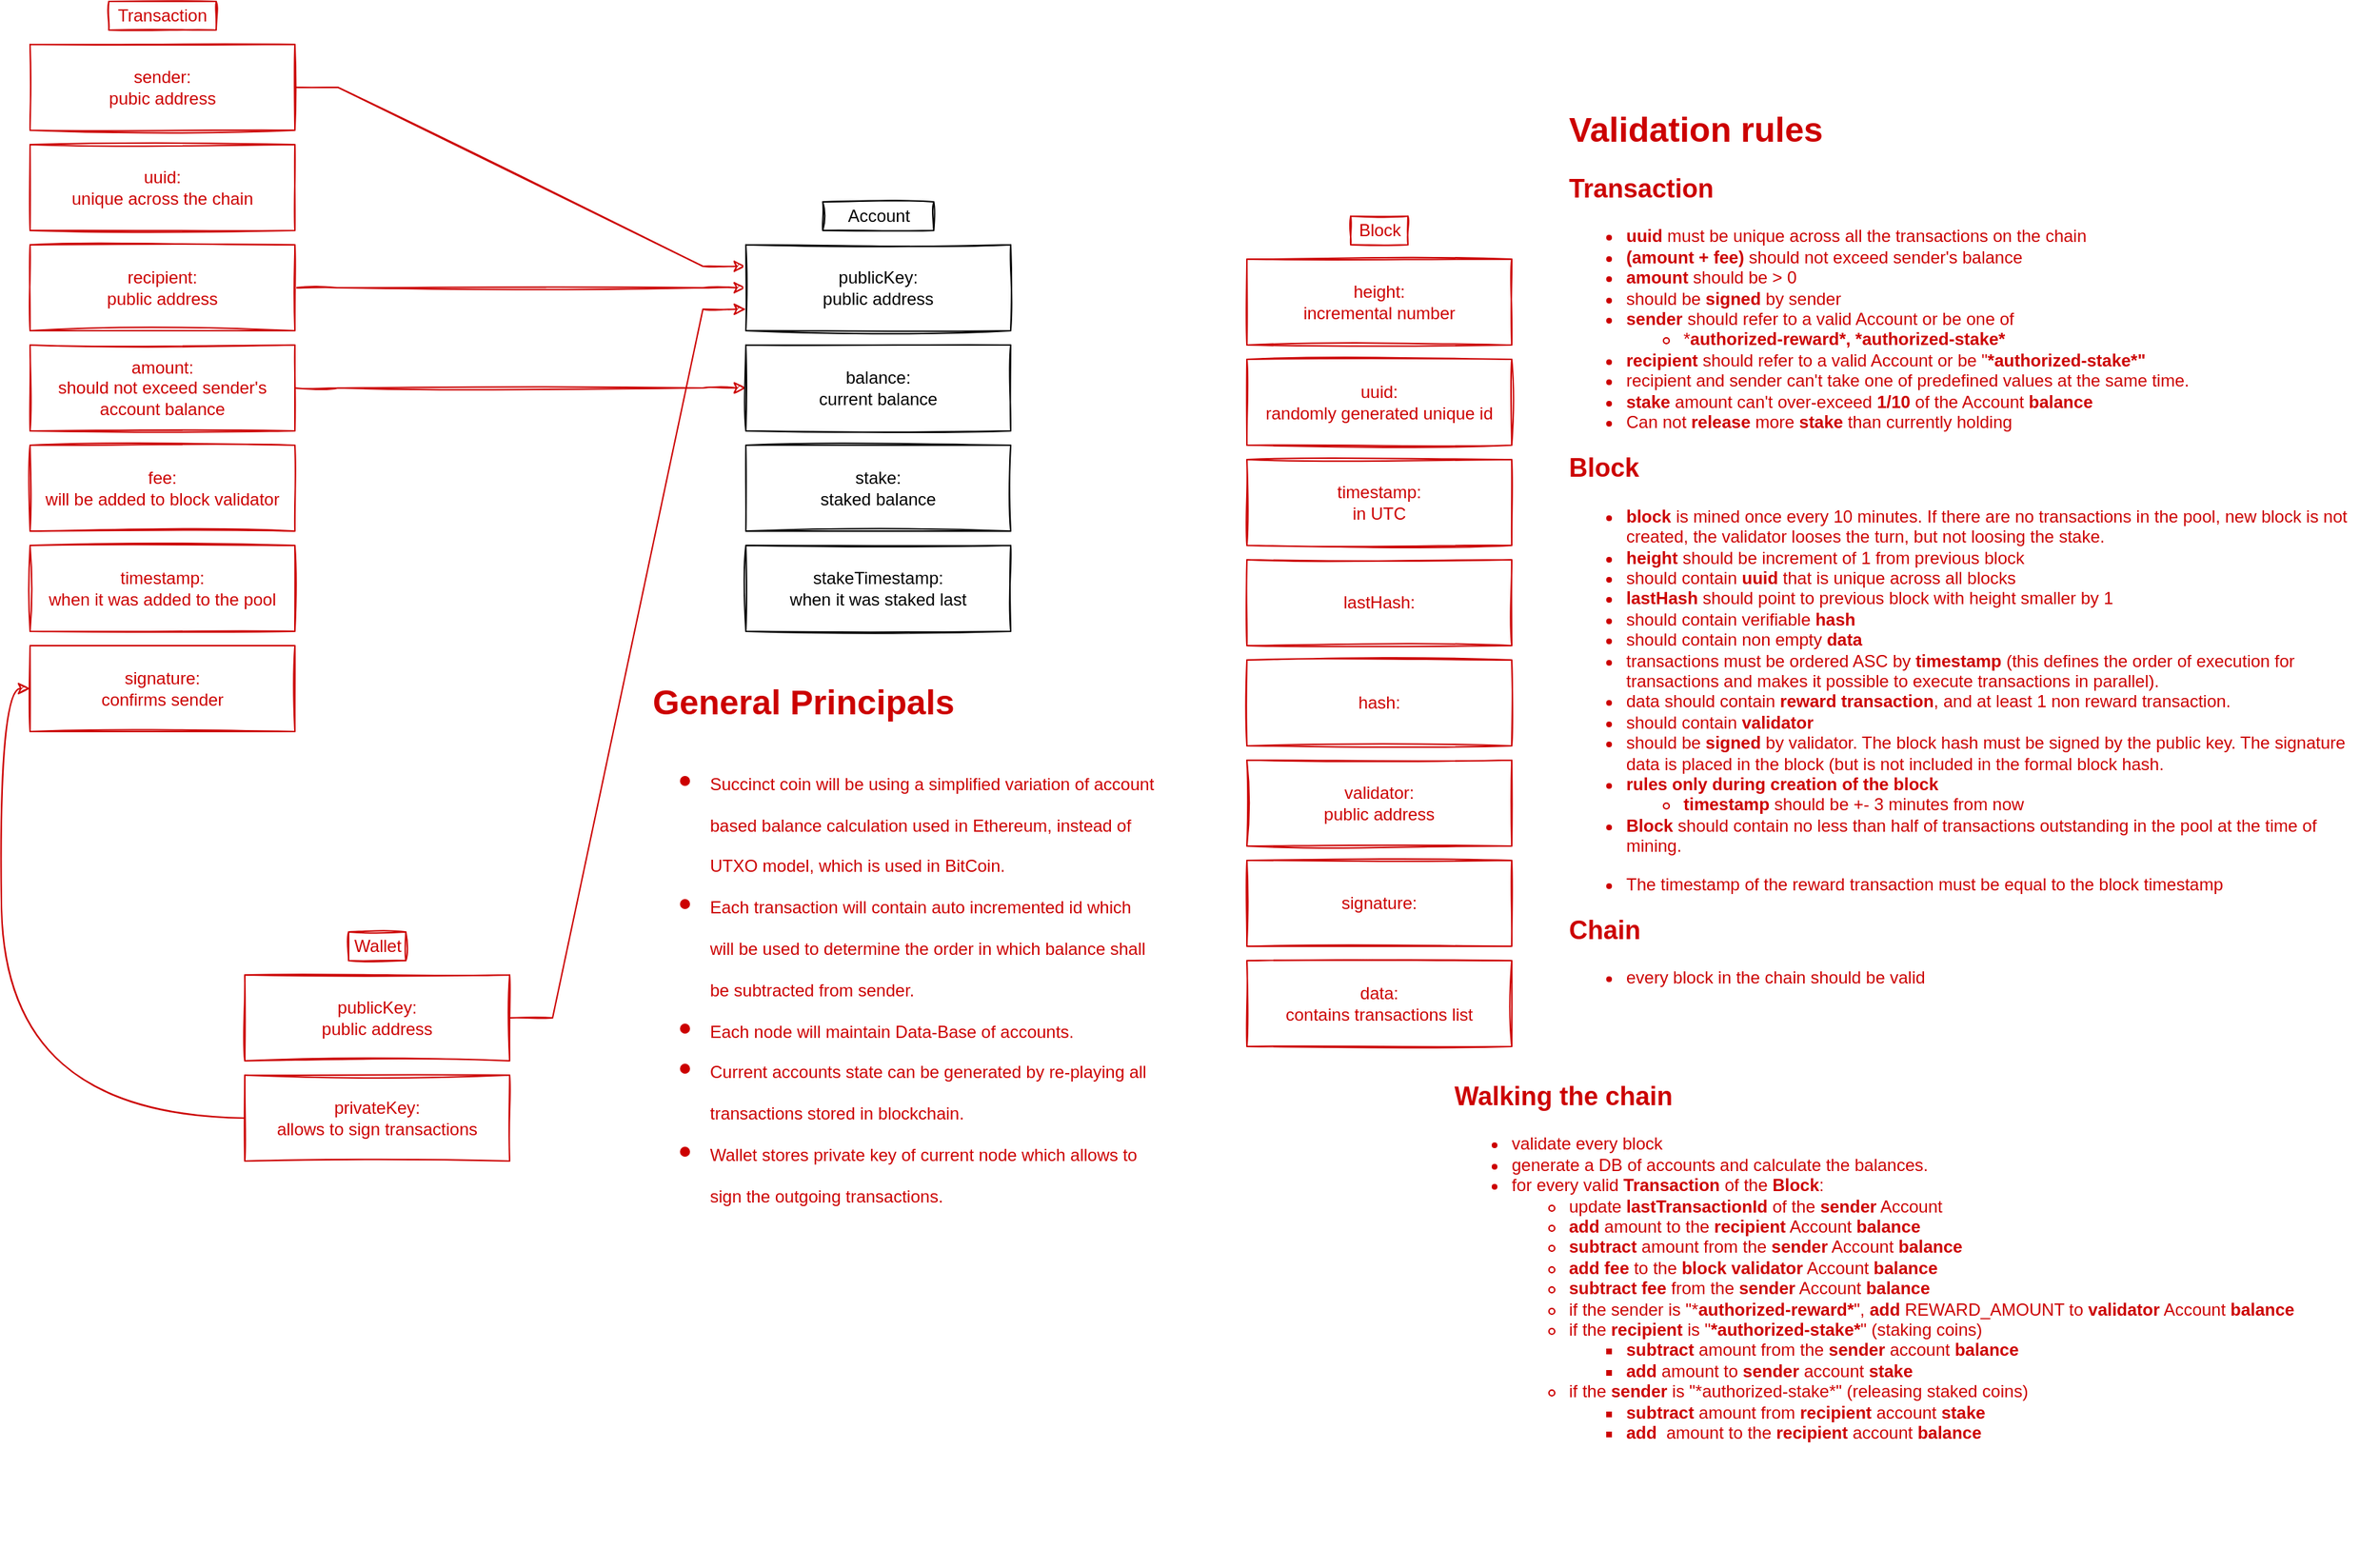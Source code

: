 <mxfile version="13.5.3" type="github">
  <diagram id="UOPjFhgSH-NBCn5mMsvi" name="Page-1">
    <mxGraphModel dx="1296" dy="839" grid="1" gridSize="10" guides="1" tooltips="1" connect="1" arrows="1" fold="1" page="1" pageScale="1" pageWidth="850" pageHeight="1100" math="0" shadow="0">
      <root>
        <mxCell id="0" />
        <mxCell id="1" parent="0" />
        <mxCell id="68P404522QT9SfdU48aJ-20" style="edgeStyle=entityRelationEdgeStyle;rounded=0;sketch=1;orthogonalLoop=1;jettySize=auto;html=1;entryX=0;entryY=0.25;entryDx=0;entryDy=0;strokeColor=#CC0000;fontColor=#CC0000;" parent="1" source="68P404522QT9SfdU48aJ-1" target="68P404522QT9SfdU48aJ-11" edge="1">
          <mxGeometry relative="1" as="geometry" />
        </mxCell>
        <mxCell id="68P404522QT9SfdU48aJ-1" value="sender:&lt;br&gt;pubic address" style="rounded=0;whiteSpace=wrap;html=1;sketch=1;strokeColor=#CC0000;fontColor=#CC0000;" parent="1" vertex="1">
          <mxGeometry x="50" y="40" width="185" height="60" as="geometry" />
        </mxCell>
        <mxCell id="68P404522QT9SfdU48aJ-21" style="edgeStyle=entityRelationEdgeStyle;rounded=0;sketch=1;orthogonalLoop=1;jettySize=auto;html=1;exitX=1;exitY=0.5;exitDx=0;exitDy=0;entryX=0;entryY=0.5;entryDx=0;entryDy=0;strokeColor=#CC0000;fontColor=#CC0000;" parent="1" source="68P404522QT9SfdU48aJ-2" target="68P404522QT9SfdU48aJ-11" edge="1">
          <mxGeometry relative="1" as="geometry" />
        </mxCell>
        <mxCell id="68P404522QT9SfdU48aJ-2" value="recipient:&lt;br&gt;public address" style="rounded=0;whiteSpace=wrap;html=1;sketch=1;strokeColor=#CC0000;fontColor=#CC0000;" parent="1" vertex="1">
          <mxGeometry x="50" y="180" width="185" height="60" as="geometry" />
        </mxCell>
        <mxCell id="68P404522QT9SfdU48aJ-23" style="edgeStyle=entityRelationEdgeStyle;rounded=0;sketch=1;orthogonalLoop=1;jettySize=auto;html=1;exitX=1;exitY=0.5;exitDx=0;exitDy=0;entryX=0;entryY=0.5;entryDx=0;entryDy=0;strokeColor=#CC0000;fontColor=#CC0000;" parent="1" source="68P404522QT9SfdU48aJ-3" target="68P404522QT9SfdU48aJ-12" edge="1">
          <mxGeometry relative="1" as="geometry" />
        </mxCell>
        <mxCell id="68P404522QT9SfdU48aJ-3" value="amount:&lt;br&gt;should not exceed sender&#39;s account balance" style="rounded=0;whiteSpace=wrap;html=1;sketch=1;strokeColor=#CC0000;fontColor=#CC0000;" parent="1" vertex="1">
          <mxGeometry x="50" y="250" width="185" height="60" as="geometry" />
        </mxCell>
        <mxCell id="68P404522QT9SfdU48aJ-7" value="signature:&lt;br&gt;confirms sender" style="rounded=0;whiteSpace=wrap;html=1;sketch=1;strokeColor=#CC0000;fontColor=#CC0000;" parent="1" vertex="1">
          <mxGeometry x="50" y="460" width="185" height="60" as="geometry" />
        </mxCell>
        <mxCell id="68P404522QT9SfdU48aJ-9" value="Transaction" style="text;html=1;fillColor=none;align=center;verticalAlign=middle;whiteSpace=wrap;rounded=0;sketch=1;strokeColor=#CC0000;fontColor=#CC0000;" parent="1" vertex="1">
          <mxGeometry x="105" y="10" width="75" height="20" as="geometry" />
        </mxCell>
        <mxCell id="68P404522QT9SfdU48aJ-10" value="Account" style="text;html=1;fillColor=none;align=center;verticalAlign=middle;whiteSpace=wrap;rounded=0;sketch=1;strokeColor=#000000;" parent="1" vertex="1">
          <mxGeometry x="603.75" y="150" width="77.5" height="20" as="geometry" />
        </mxCell>
        <mxCell id="68P404522QT9SfdU48aJ-11" value="publicKey:&lt;br&gt;public address" style="rounded=0;whiteSpace=wrap;html=1;sketch=1;" parent="1" vertex="1">
          <mxGeometry x="550" y="180" width="185" height="60" as="geometry" />
        </mxCell>
        <mxCell id="68P404522QT9SfdU48aJ-12" value="balance:&lt;br&gt;current balance" style="rounded=0;whiteSpace=wrap;html=1;sketch=1;" parent="1" vertex="1">
          <mxGeometry x="550" y="250" width="185" height="60" as="geometry" />
        </mxCell>
        <mxCell id="68P404522QT9SfdU48aJ-14" value="Wallet" style="text;html=1;fillColor=none;align=center;verticalAlign=middle;whiteSpace=wrap;rounded=0;sketch=1;strokeColor=#CC0000;fontColor=#CC0000;" parent="1" vertex="1">
          <mxGeometry x="272.5" y="660" width="40" height="20" as="geometry" />
        </mxCell>
        <mxCell id="68P404522QT9SfdU48aJ-18" style="edgeStyle=entityRelationEdgeStyle;rounded=0;orthogonalLoop=1;jettySize=auto;html=1;exitX=1;exitY=0.5;exitDx=0;exitDy=0;entryX=0;entryY=0.75;entryDx=0;entryDy=0;sketch=1;strokeColor=#CC0000;fontColor=#CC0000;" parent="1" source="68P404522QT9SfdU48aJ-15" target="68P404522QT9SfdU48aJ-11" edge="1">
          <mxGeometry relative="1" as="geometry" />
        </mxCell>
        <mxCell id="68P404522QT9SfdU48aJ-15" value="publicKey:&lt;br&gt;public address" style="rounded=0;whiteSpace=wrap;html=1;sketch=1;strokeColor=#CC0000;fontColor=#CC0000;" parent="1" vertex="1">
          <mxGeometry x="200" y="690" width="185" height="60" as="geometry" />
        </mxCell>
        <mxCell id="68P404522QT9SfdU48aJ-24" style="rounded=0;sketch=1;orthogonalLoop=1;jettySize=auto;html=1;exitX=0;exitY=0.5;exitDx=0;exitDy=0;entryX=0;entryY=0.5;entryDx=0;entryDy=0;edgeStyle=orthogonalEdgeStyle;curved=1;strokeColor=#CC0000;fontColor=#CC0000;" parent="1" source="68P404522QT9SfdU48aJ-16" target="68P404522QT9SfdU48aJ-7" edge="1">
          <mxGeometry relative="1" as="geometry" />
        </mxCell>
        <mxCell id="68P404522QT9SfdU48aJ-16" value="privateKey:&lt;br&gt;allows to sign transactions" style="rounded=0;whiteSpace=wrap;html=1;sketch=1;strokeColor=#CC0000;fontColor=#CC0000;" parent="1" vertex="1">
          <mxGeometry x="200" y="760" width="185" height="60" as="geometry" />
        </mxCell>
        <mxCell id="68P404522QT9SfdU48aJ-25" value="&lt;h1&gt;&lt;span&gt;General Principals&lt;/span&gt;&lt;/h1&gt;&lt;h1&gt;&lt;ul&gt;&lt;li&gt;&lt;span style=&quot;font-size: 12px ; font-weight: 400&quot;&gt;Succinct coin will be using a simplified variation of account based balance calculation used in Ethereum, instead of UTXO model, which is used in BitCoin.&lt;/span&gt;&lt;/li&gt;&lt;li&gt;&lt;span style=&quot;font-size: 12px ; font-weight: 400&quot;&gt;Each transaction will contain auto incremented id which will be used to determine the order in which balance shall be subtracted&amp;nbsp;from&amp;nbsp;sender.&lt;/span&gt;&lt;/li&gt;&lt;li&gt;&lt;span style=&quot;font-size: 12px ; font-weight: 400&quot;&gt;Each node will maintain Data-Base of accounts.&lt;/span&gt;&lt;/li&gt;&lt;li&gt;&lt;span style=&quot;font-size: 12px ; font-weight: 400&quot;&gt;Current accounts state can be generated by re-playing all transactions stored in blockchain.&lt;/span&gt;&lt;/li&gt;&lt;li&gt;&lt;span style=&quot;font-size: 12px ; font-weight: 400&quot;&gt;Wallet stores private key of current node which allows to sign the outgoing transactions.&lt;/span&gt;&lt;/li&gt;&lt;/ul&gt;&lt;/h1&gt;" style="text;html=1;fillColor=none;spacing=5;spacingTop=-20;whiteSpace=wrap;overflow=hidden;rounded=0;sketch=1;fontColor=#CC0000;" parent="1" vertex="1">
          <mxGeometry x="480" y="480" width="360" height="550" as="geometry" />
        </mxCell>
        <mxCell id="68P404522QT9SfdU48aJ-26" value="fee:&lt;br&gt;will be added to block validator" style="rounded=0;whiteSpace=wrap;html=1;sketch=1;strokeColor=#CC0000;fontColor=#CC0000;" parent="1" vertex="1">
          <mxGeometry x="50" y="320" width="185" height="60" as="geometry" />
        </mxCell>
        <mxCell id="4BtgNt3Qppy4Z63vOar--2" value="stake:&lt;br&gt;staked balance" style="rounded=0;whiteSpace=wrap;html=1;sketch=1;" vertex="1" parent="1">
          <mxGeometry x="550" y="320" width="185" height="60" as="geometry" />
        </mxCell>
        <mxCell id="4BtgNt3Qppy4Z63vOar--3" value="height:&lt;br&gt;incremental number" style="rounded=0;whiteSpace=wrap;html=1;sketch=1;strokeColor=#CC0000;fontColor=#CC0000;" vertex="1" parent="1">
          <mxGeometry x="900" y="190" width="185" height="60" as="geometry" />
        </mxCell>
        <mxCell id="4BtgNt3Qppy4Z63vOar--4" value="Block" style="text;html=1;fillColor=none;align=center;verticalAlign=middle;whiteSpace=wrap;rounded=0;sketch=1;strokeColor=#CC0000;fontColor=#CC0000;" vertex="1" parent="1">
          <mxGeometry x="972.5" y="160" width="40" height="20" as="geometry" />
        </mxCell>
        <mxCell id="4BtgNt3Qppy4Z63vOar--5" value="uuid:&lt;br&gt;randomly generated unique id" style="rounded=0;whiteSpace=wrap;html=1;sketch=1;strokeColor=#CC0000;fontColor=#CC0000;" vertex="1" parent="1">
          <mxGeometry x="900" y="260" width="185" height="60" as="geometry" />
        </mxCell>
        <mxCell id="4BtgNt3Qppy4Z63vOar--6" value="timestamp:&lt;br&gt;in UTC" style="rounded=0;whiteSpace=wrap;html=1;sketch=1;strokeColor=#CC0000;fontColor=#CC0000;" vertex="1" parent="1">
          <mxGeometry x="900" y="330" width="185" height="60" as="geometry" />
        </mxCell>
        <mxCell id="4BtgNt3Qppy4Z63vOar--7" value="lastHash:" style="rounded=0;whiteSpace=wrap;html=1;sketch=1;strokeColor=#CC0000;fontColor=#CC0000;" vertex="1" parent="1">
          <mxGeometry x="900" y="400" width="185" height="60" as="geometry" />
        </mxCell>
        <mxCell id="4BtgNt3Qppy4Z63vOar--8" value="hash:" style="rounded=0;whiteSpace=wrap;html=1;sketch=1;strokeColor=#CC0000;fontColor=#CC0000;" vertex="1" parent="1">
          <mxGeometry x="900" y="470" width="185" height="60" as="geometry" />
        </mxCell>
        <mxCell id="4BtgNt3Qppy4Z63vOar--9" value="validator:&lt;br&gt;public address" style="rounded=0;whiteSpace=wrap;html=1;sketch=1;strokeColor=#CC0000;fontColor=#CC0000;" vertex="1" parent="1">
          <mxGeometry x="900" y="540" width="185" height="60" as="geometry" />
        </mxCell>
        <mxCell id="4BtgNt3Qppy4Z63vOar--10" value="signature:" style="rounded=0;whiteSpace=wrap;html=1;sketch=1;strokeColor=#CC0000;fontColor=#CC0000;" vertex="1" parent="1">
          <mxGeometry x="900" y="610" width="185" height="60" as="geometry" />
        </mxCell>
        <mxCell id="4BtgNt3Qppy4Z63vOar--11" value="data:&lt;br&gt;contains transactions list" style="rounded=0;whiteSpace=wrap;html=1;sketch=1;strokeColor=#CC0000;fontColor=#CC0000;" vertex="1" parent="1">
          <mxGeometry x="900" y="680" width="185" height="60" as="geometry" />
        </mxCell>
        <mxCell id="4BtgNt3Qppy4Z63vOar--12" value="&lt;h1&gt;Validation rules&lt;/h1&gt;&lt;h2&gt;Transaction&lt;/h2&gt;&lt;div&gt;&lt;ul&gt;&lt;li&gt;&lt;b&gt;uuid&lt;/b&gt; must be unique across all the transactions on the chain&lt;/li&gt;&lt;li&gt;&lt;b&gt;(amount + fee)&lt;/b&gt;&lt;span&gt; should not exceed sender&#39;s balance&lt;/span&gt;&lt;br&gt;&lt;/li&gt;&lt;li&gt;&lt;b&gt;amount&lt;/b&gt; should be &amp;gt; 0&lt;/li&gt;&lt;li&gt;should be &lt;b&gt;signed&lt;/b&gt; by sender&lt;/li&gt;&lt;li&gt;&lt;b&gt;sender&lt;/b&gt; should refer to a valid Account or be one of&lt;/li&gt;&lt;ul&gt;&lt;li&gt;*&lt;b&gt;authorized-reward*,&amp;nbsp;&lt;/b&gt;&lt;b&gt;*authorized-stake*&lt;/b&gt;&lt;br&gt;&lt;/li&gt;&lt;/ul&gt;&lt;li&gt;&lt;b&gt;recipient &lt;/b&gt;should refer to a valid Account or be &quot;&lt;b&gt;*authorized-stake*&quot;&lt;/b&gt;&lt;/li&gt;&lt;li&gt;recipient and sender can&#39;t take one of predefined values at the same time.&lt;/li&gt;&lt;li&gt;&lt;b&gt;stake &lt;/b&gt;amount can&#39;t over-exceed &lt;b&gt;1/10&lt;/b&gt; of the Account &lt;b&gt;balance&lt;/b&gt;&lt;/li&gt;&lt;li&gt;Can not &lt;b&gt;release&lt;/b&gt; more &lt;b&gt;stake&lt;/b&gt; than currently holding&lt;/li&gt;&lt;/ul&gt;&lt;/div&gt;&lt;h2&gt;Block&lt;/h2&gt;&lt;div&gt;&lt;ul&gt;&lt;li&gt;&lt;b&gt;block &lt;/b&gt;is mined once every 10 minutes. If there are no transactions in the pool, new block is not created, the validator looses the turn, but not loosing the stake.&lt;/li&gt;&lt;li&gt;&lt;b&gt;height&lt;/b&gt; should be increment of 1 from previous block&lt;/li&gt;&lt;li&gt;should contain &lt;b&gt;uuid &lt;/b&gt;that is unique across all blocks&lt;/li&gt;&lt;li&gt;&lt;b&gt;lastHash&lt;/b&gt; should point to previous block with height smaller by 1&lt;/li&gt;&lt;li&gt;should contain verifiable &lt;b&gt;hash&lt;/b&gt;&lt;/li&gt;&lt;li&gt;should contain non empty &lt;b&gt;data&lt;/b&gt;&amp;nbsp;&amp;nbsp;&lt;/li&gt;&lt;li&gt;transactions must be ordered ASC by &lt;b&gt;timestamp &lt;/b&gt;(this defines the order of execution for transactions and makes it possible to execute transactions in parallel).&lt;/li&gt;&lt;li&gt;data should contain &lt;b&gt;reward transaction&lt;/b&gt;, and at least 1 non reward transaction.&lt;/li&gt;&lt;li&gt;should contain &lt;b&gt;validator&lt;/b&gt;&lt;/li&gt;&lt;li&gt;should be &lt;b&gt;signed&lt;/b&gt; by validator. The block hash must be signed by the public key. The signature data is placed in the block (but is not included in the formal block hash.&lt;/li&gt;&lt;li&gt;&lt;b&gt;rules only during creation of the block&lt;/b&gt;&lt;/li&gt;&lt;ul&gt;&lt;li&gt;&lt;b&gt;timestamp&lt;/b&gt; should be +- 3 minutes from now&lt;/li&gt;&lt;/ul&gt;&lt;li&gt;&lt;b&gt;Block &lt;/b&gt;should contain no less than half of transactions outstanding in the pool at the time of mining.&lt;/li&gt;&lt;/ul&gt;&lt;p&gt;&lt;/p&gt;&lt;ul&gt;&lt;li&gt;&lt;span style=&quot;background-color: rgb(255 , 255 , 255)&quot;&gt;&lt;font style=&quot;font-size: 12px&quot;&gt;The timestamp of the reward transaction must be equal to the block timestamp&lt;/font&gt;&lt;/span&gt;&lt;/li&gt;&lt;/ul&gt;&lt;p&gt;&lt;/p&gt;&lt;/div&gt;&lt;h2&gt;Chain&lt;/h2&gt;&lt;div&gt;&lt;ul&gt;&lt;li&gt;every block in the chain should be valid&lt;/li&gt;&lt;/ul&gt;&lt;div&gt;&lt;br&gt;&lt;/div&gt;&lt;/div&gt;&lt;h2&gt;&lt;br&gt;&lt;/h2&gt;" style="text;html=1;fillColor=none;spacing=5;spacingTop=-20;whiteSpace=wrap;overflow=hidden;rounded=0;sketch=1;fontColor=#CC0000;" vertex="1" parent="1">
          <mxGeometry x="1120" y="80" width="560" height="660" as="geometry" />
        </mxCell>
        <mxCell id="4BtgNt3Qppy4Z63vOar--13" value="&lt;h2&gt;Walking the chain&lt;/h2&gt;&lt;p&gt;&lt;/p&gt;&lt;ul&gt;&lt;li&gt;validate every block&lt;/li&gt;&lt;li&gt;generate a DB of accounts and calculate the balances.&lt;/li&gt;&lt;li&gt;for every valid &lt;b&gt;Transaction&lt;/b&gt; of the &lt;b&gt;Block&lt;/b&gt;:&lt;/li&gt;&lt;ul&gt;&lt;li&gt;update &lt;b&gt;lastTransactionId&lt;/b&gt; of the &lt;b&gt;sender&lt;/b&gt; Account&lt;/li&gt;&lt;li&gt;&lt;b&gt;add&lt;/b&gt; amount to the &lt;b&gt;recipient&lt;/b&gt; Account &lt;b&gt;balance&lt;/b&gt;&lt;/li&gt;&lt;li&gt;&lt;b&gt;subtract&lt;/b&gt; amount from the &lt;b&gt;sender&lt;/b&gt; Account &lt;b&gt;balance&lt;/b&gt;&lt;/li&gt;&lt;li&gt;&lt;b&gt;add fee&lt;/b&gt; to the &lt;b&gt;block validator&lt;/b&gt; Account &lt;b&gt;balance&lt;/b&gt;&lt;/li&gt;&lt;li&gt;&lt;b&gt;subtract fee&lt;/b&gt; from the &lt;b&gt;sender&lt;/b&gt; Account &lt;b&gt;balance&lt;/b&gt;&lt;/li&gt;&lt;li&gt;if the sender is &quot;*&lt;b&gt;authorized-reward*&lt;/b&gt;&quot;, &lt;b&gt;add&lt;/b&gt; REWARD_AMOUNT to &lt;b&gt;validator&lt;/b&gt; Account &lt;b&gt;balance&lt;/b&gt;&lt;/li&gt;&lt;li&gt;if the &lt;b&gt;recipient&lt;/b&gt;&amp;nbsp;is &quot;&lt;b&gt;*authorized-stake*&lt;/b&gt;&quot; (staking coins)&lt;/li&gt;&lt;ul&gt;&lt;li&gt;&lt;b&gt;subtract&lt;/b&gt; amount from the &lt;b&gt;sender&lt;/b&gt; account &lt;b&gt;balance&amp;nbsp;&lt;/b&gt;&lt;/li&gt;&lt;li&gt;&lt;b&gt;add&lt;/b&gt; amount to &lt;b&gt;sender&lt;/b&gt; account &lt;b&gt;stake&lt;/b&gt;&lt;/li&gt;&lt;/ul&gt;&lt;li&gt;if the &lt;b&gt;sender&amp;nbsp;&lt;/b&gt;is &quot;*authorized-stake*&quot; (releasing staked coins)&lt;/li&gt;&lt;ul&gt;&lt;li&gt;&lt;b&gt;subtract&lt;/b&gt; amount from &lt;b&gt;recipient&lt;/b&gt; account &lt;b&gt;stake&lt;/b&gt;&lt;/li&gt;&lt;li&gt;&lt;b&gt;add&lt;/b&gt;&amp;nbsp; amount to the &lt;b&gt;recipient&lt;/b&gt; account &lt;b&gt;balance&amp;nbsp;&lt;/b&gt;&lt;/li&gt;&lt;/ul&gt;&lt;/ul&gt;&lt;/ul&gt;&lt;p&gt;&lt;/p&gt;&lt;div&gt;&lt;br style=&quot;font-family: helvetica; font-size: 12px; font-style: normal; font-weight: 400; letter-spacing: normal; text-align: left; text-indent: 0px; text-transform: none; word-spacing: 0px; background-color: rgb(248, 249, 250);&quot;&gt;&lt;/div&gt;" style="text;html=1;fillColor=none;spacing=5;spacingTop=-20;whiteSpace=wrap;overflow=hidden;rounded=0;fontColor=#CC0000;" vertex="1" parent="1">
          <mxGeometry x="1040" y="760" width="650" height="330" as="geometry" />
        </mxCell>
        <mxCell id="4BtgNt3Qppy4Z63vOar--14" value="stakeTimestamp:&lt;br&gt;when it was staked last" style="rounded=0;whiteSpace=wrap;html=1;sketch=1;" vertex="1" parent="1">
          <mxGeometry x="550" y="390" width="185" height="60" as="geometry" />
        </mxCell>
        <mxCell id="4BtgNt3Qppy4Z63vOar--15" value="&lt;font color=&quot;#cc0000&quot;&gt;timestamp:&lt;br&gt;when it was added to the pool&lt;/font&gt;" style="rounded=0;whiteSpace=wrap;html=1;sketch=1;strokeColor=#CC0000;" vertex="1" parent="1">
          <mxGeometry x="50" y="390" width="185" height="60" as="geometry" />
        </mxCell>
        <mxCell id="4BtgNt3Qppy4Z63vOar--16" value="uuid:&lt;br&gt;unique across the chain" style="rounded=0;whiteSpace=wrap;html=1;sketch=1;strokeColor=#CC0000;fontColor=#CC0000;" vertex="1" parent="1">
          <mxGeometry x="50" y="110" width="185" height="60" as="geometry" />
        </mxCell>
      </root>
    </mxGraphModel>
  </diagram>
</mxfile>

